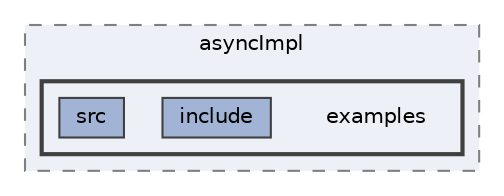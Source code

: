 digraph "examples"
{
 // LATEX_PDF_SIZE
  bgcolor="transparent";
  edge [fontname=Helvetica,fontsize=10,labelfontname=Helvetica,labelfontsize=10];
  node [fontname=Helvetica,fontsize=10,shape=box,height=0.2,width=0.4];
  compound=true
  subgraph clusterdir_d7ffcfd023ef1fd641c2d26a687e7a7c {
    graph [ bgcolor="#edf0f7", pencolor="grey50", label="asyncImpl", fontname=Helvetica,fontsize=10 style="filled,dashed", URL="dir_d7ffcfd023ef1fd641c2d26a687e7a7c.html",tooltip=""]
  subgraph clusterdir_00567eee8dda9519c00268c45a031ae4 {
    graph [ bgcolor="#edf0f7", pencolor="grey25", label="", fontname=Helvetica,fontsize=10 style="filled,bold", URL="dir_00567eee8dda9519c00268c45a031ae4.html",tooltip=""]
    dir_00567eee8dda9519c00268c45a031ae4 [shape=plaintext, label="examples"];
  dir_2ca6aeb6373a2c69ec6dc370e52a0cae [label="include", fillcolor="#a2b4d6", color="grey25", style="filled", URL="dir_2ca6aeb6373a2c69ec6dc370e52a0cae.html",tooltip=""];
  dir_91d289d24913d70b9b08edaa89fbefc6 [label="src", fillcolor="#a2b4d6", color="grey25", style="filled", URL="dir_91d289d24913d70b9b08edaa89fbefc6.html",tooltip=""];
  }
  }
}
